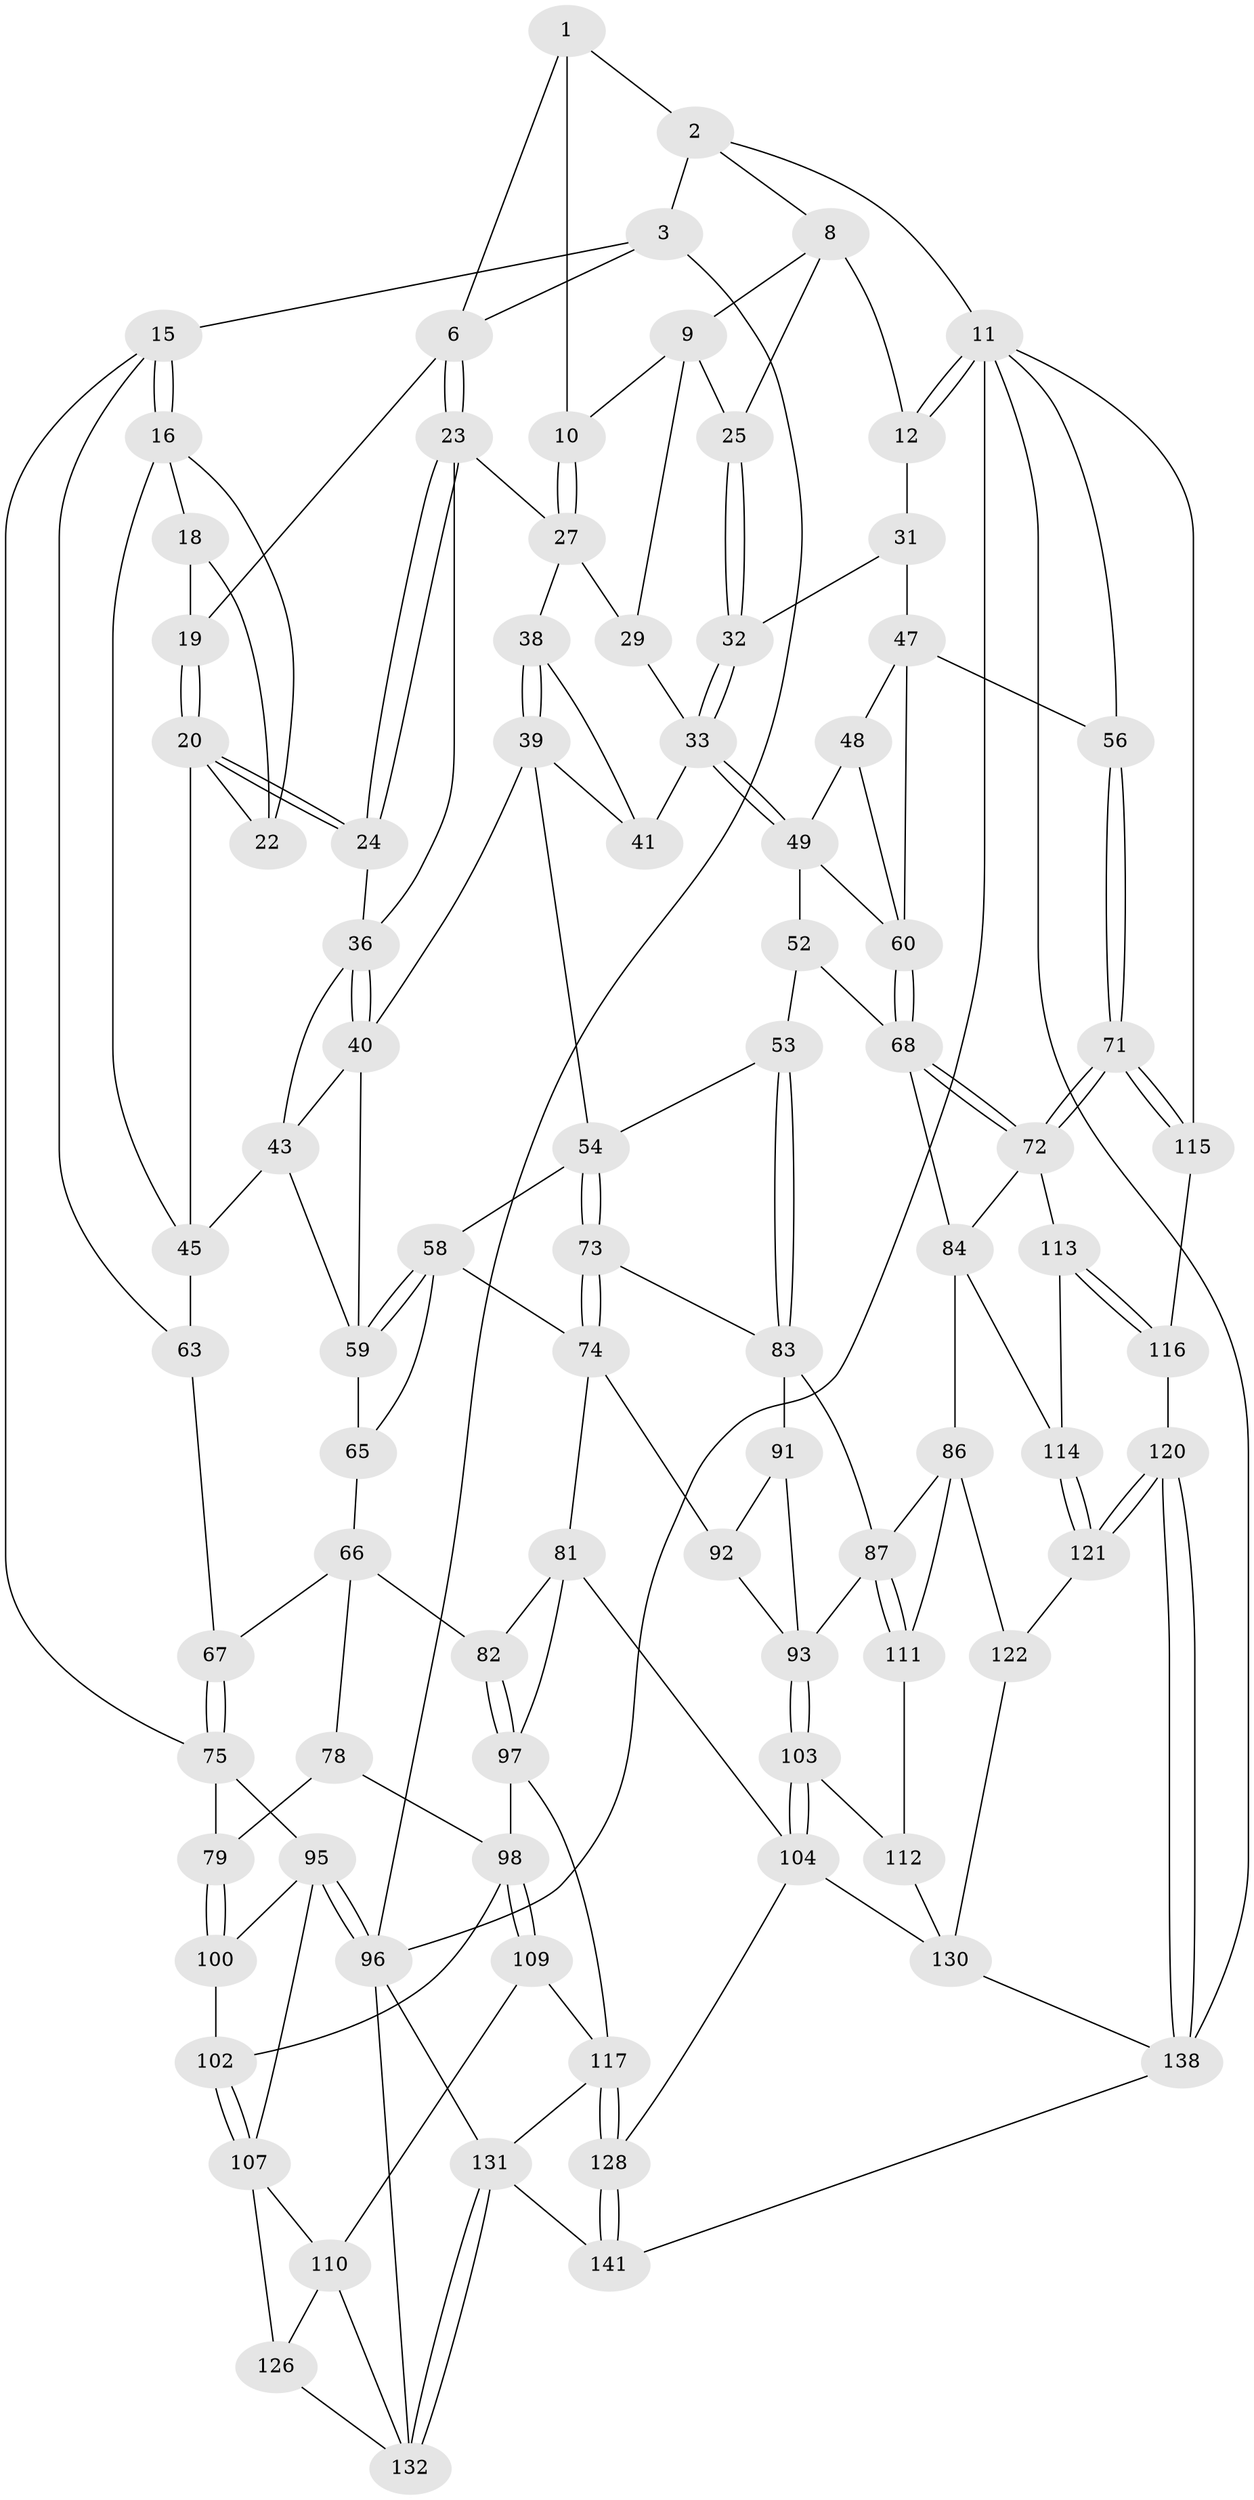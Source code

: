 // Generated by graph-tools (version 1.1) at 2025/24/03/03/25 07:24:38]
// undirected, 89 vertices, 195 edges
graph export_dot {
graph [start="1"]
  node [color=gray90,style=filled];
  1 [pos="+0.4196226293925528+0",super="+5"];
  2 [pos="+0.781826004535175+0"];
  3 [pos="+0+0",super="+4"];
  6 [pos="+0.31910217421791065+0.12011010454633327",super="+7"];
  8 [pos="+0.7809690373325155+0",super="+14"];
  9 [pos="+0.5658387475706418+0.09668007863621761",super="+26"];
  10 [pos="+0.4842215286403057+0.10302101373639015"];
  11 [pos="+1+0.23980045284389206",super="+134"];
  12 [pos="+1+0.23794802958337244",super="+13"];
  15 [pos="+0+0",super="+64"];
  16 [pos="+0+0",super="+17"];
  18 [pos="+0.16213465156746348+0.08131461223397612"];
  19 [pos="+0.2080619593629324+0.08320309730367823"];
  20 [pos="+0.21424999657329205+0.2557717981955905",super="+21"];
  22 [pos="+0.12448304841948205+0.23105412929751906"];
  23 [pos="+0.3248124360931427+0.14388164475595297",super="+28"];
  24 [pos="+0.24707615008145764+0.2459388567487601"];
  25 [pos="+0.8107037721413592+0.04228692897901781"];
  27 [pos="+0.45100448540078486+0.2089962412810567",super="+30"];
  29 [pos="+0.6114665851716112+0.18870509966153076"];
  31 [pos="+0.9333593093828957+0.2371716921341518",super="+35"];
  32 [pos="+0.7978142230796792+0.21860177075702378"];
  33 [pos="+0.7719079274632704+0.2684663473882007",super="+34"];
  36 [pos="+0.42083947504335767+0.23635976819387425",super="+37"];
  38 [pos="+0.5078638239996547+0.2581895957845858"];
  39 [pos="+0.5223165260930848+0.3363854823832154",super="+50"];
  40 [pos="+0.3908495541678483+0.3290389727892729",super="+42"];
  41 [pos="+0.6352461681306343+0.28375371243713154"];
  43 [pos="+0.3297022731287343+0.30507188475710784",super="+44"];
  45 [pos="+0.15032253081103553+0.3281312994059445",super="+46"];
  47 [pos="+0.9364702698786901+0.33102127381443475",super="+57"];
  48 [pos="+0.8565200383484615+0.33782722452326625"];
  49 [pos="+0.7766278528346876+0.2875927952053755",super="+51"];
  52 [pos="+0.7042919001271345+0.48693279655230043"];
  53 [pos="+0.6540437479506679+0.49279112173184475"];
  54 [pos="+0.5746565583275238+0.43401094588950445",super="+55"];
  56 [pos="+1+0.597672930265779"];
  58 [pos="+0.40140212329798497+0.44759056142852266",super="+70"];
  59 [pos="+0.3752416881266053+0.4169200948877917",super="+62"];
  60 [pos="+0.9107686122733424+0.44440036520566983",super="+61"];
  63 [pos="+0+0.4175528547571167"];
  65 [pos="+0.19859759394888934+0.521257175527936"];
  66 [pos="+0.18592104076662067+0.5332302501831703",super="+77"];
  67 [pos="+0.10945828305152903+0.5508189030181664"];
  68 [pos="+0.7909244282744934+0.547335171278365",super="+69"];
  71 [pos="+1+0.6091239164816092"];
  72 [pos="+0.9283050482417525+0.6339547849356033",super="+90"];
  73 [pos="+0.45867325773169326+0.5866835979180969"];
  74 [pos="+0.3860609500507379+0.6124871141193473",super="+80"];
  75 [pos="+0.08513462162134336+0.595511281263991",super="+76"];
  78 [pos="+0.18209240329265172+0.6753585422929838"];
  79 [pos="+0.12844641941056795+0.683141576719003"];
  81 [pos="+0.3603752286580679+0.6505472455546789",super="+105"];
  82 [pos="+0.3174738933520575+0.6799125202080137"];
  83 [pos="+0.6122182153014463+0.5694883624146322",super="+89"];
  84 [pos="+0.7442450425585855+0.6155099018254663",super="+85"];
  86 [pos="+0.6775968996343413+0.7349007767618388",super="+123"];
  87 [pos="+0.6721972699137824+0.7341320721324638",super="+88"];
  91 [pos="+0.5815549091847451+0.6284910316424157"];
  92 [pos="+0.4057558733961885+0.6390276998077935"];
  93 [pos="+0.4879669173794895+0.731940185400882",super="+94"];
  95 [pos="+0+0.7558184380802782",super="+101"];
  96 [pos="+0+1",super="+137"];
  97 [pos="+0.28785413830310125+0.7509060664157059",super="+106"];
  98 [pos="+0.21324888787759944+0.7729293800873407",super="+99"];
  100 [pos="+0.10591125918282765+0.708650612267632"];
  102 [pos="+0.13388789107434895+0.753020905049155"];
  103 [pos="+0.5009539975331471+0.7735257578658298"];
  104 [pos="+0.4557049380107979+0.8454073221641628",super="+127"];
  107 [pos="+0.13073435154274887+0.7988090778484331",super="+108"];
  109 [pos="+0.19718079403223965+0.8145469740144573"];
  110 [pos="+0.1404436771751828+0.8063371609981709",super="+125"];
  111 [pos="+0.6167697516134365+0.7736687196791071",super="+124"];
  112 [pos="+0.5932720169994236+0.7859997925471007",super="+129"];
  113 [pos="+0.8226949070746008+0.7387159450638835"];
  114 [pos="+0.7866592281156636+0.7473664207874625"];
  115 [pos="+1+0.6616278998813455",super="+135"];
  116 [pos="+0.8742066092246582+0.8359691230737729",super="+119"];
  117 [pos="+0.2959445471724423+0.9099079282980501",super="+118"];
  120 [pos="+0.8608799406962683+0.9376099064709258"];
  121 [pos="+0.7630623821818361+0.8657983385806957"];
  122 [pos="+0.7191213684602548+0.8640097872797997"];
  126 [pos="+0.05153571545881603+0.8418276958703547"];
  128 [pos="+0.34829193725356394+0.9490237682215413"];
  130 [pos="+0.5979846303928205+0.9670514847854487",super="+133"];
  131 [pos="+0.18298555588730311+0.9249452091812888",super="+140"];
  132 [pos="+0.15921627569838215+0.9126258267655246",super="+136"];
  138 [pos="+0.7534840109050652+1",super="+139"];
  141 [pos="+0.3998914662256534+1"];
  1 -- 2;
  1 -- 10;
  1 -- 6;
  2 -- 3;
  2 -- 8;
  2 -- 11;
  3 -- 15;
  3 -- 96;
  3 -- 6;
  6 -- 23;
  6 -- 23;
  6 -- 19;
  8 -- 9;
  8 -- 25;
  8 -- 12;
  9 -- 10;
  9 -- 29;
  9 -- 25;
  10 -- 27;
  10 -- 27;
  11 -- 12;
  11 -- 12;
  11 -- 56;
  11 -- 96;
  11 -- 115;
  11 -- 138;
  12 -- 31 [weight=2];
  15 -- 16;
  15 -- 16;
  15 -- 75;
  15 -- 63;
  16 -- 45;
  16 -- 18;
  16 -- 22;
  18 -- 19;
  18 -- 22;
  19 -- 20;
  19 -- 20;
  20 -- 24;
  20 -- 24;
  20 -- 45;
  20 -- 22;
  23 -- 24;
  23 -- 24;
  23 -- 27;
  23 -- 36;
  24 -- 36;
  25 -- 32;
  25 -- 32;
  27 -- 29;
  27 -- 38;
  29 -- 33;
  31 -- 32;
  31 -- 47;
  32 -- 33;
  32 -- 33;
  33 -- 49;
  33 -- 49;
  33 -- 41;
  36 -- 40;
  36 -- 40;
  36 -- 43;
  38 -- 39;
  38 -- 39;
  38 -- 41;
  39 -- 40;
  39 -- 41;
  39 -- 54;
  40 -- 43;
  40 -- 59;
  43 -- 59;
  43 -- 45;
  45 -- 63;
  47 -- 48;
  47 -- 56;
  47 -- 60;
  48 -- 49;
  48 -- 60;
  49 -- 52;
  49 -- 60;
  52 -- 53;
  52 -- 68;
  53 -- 54;
  53 -- 83;
  53 -- 83;
  54 -- 73;
  54 -- 73;
  54 -- 58;
  56 -- 71;
  56 -- 71;
  58 -- 59;
  58 -- 59;
  58 -- 65;
  58 -- 74;
  59 -- 65;
  60 -- 68;
  60 -- 68;
  63 -- 67;
  65 -- 66;
  66 -- 67;
  66 -- 82;
  66 -- 78;
  67 -- 75;
  67 -- 75;
  68 -- 72;
  68 -- 72;
  68 -- 84;
  71 -- 72;
  71 -- 72;
  71 -- 115;
  71 -- 115;
  72 -- 113;
  72 -- 84;
  73 -- 74;
  73 -- 74;
  73 -- 83;
  74 -- 81;
  74 -- 92;
  75 -- 79;
  75 -- 95;
  78 -- 79;
  78 -- 98;
  79 -- 100;
  79 -- 100;
  81 -- 82;
  81 -- 104;
  81 -- 97;
  82 -- 97;
  82 -- 97;
  83 -- 91;
  83 -- 87;
  84 -- 114;
  84 -- 86;
  86 -- 87;
  86 -- 122;
  86 -- 111;
  87 -- 111;
  87 -- 111;
  87 -- 93;
  91 -- 92;
  91 -- 93;
  92 -- 93;
  93 -- 103;
  93 -- 103;
  95 -- 96;
  95 -- 96;
  95 -- 107;
  95 -- 100;
  96 -- 132;
  96 -- 131;
  97 -- 98;
  97 -- 117;
  98 -- 109;
  98 -- 109;
  98 -- 102;
  100 -- 102;
  102 -- 107;
  102 -- 107;
  103 -- 104;
  103 -- 104;
  103 -- 112;
  104 -- 130;
  104 -- 128;
  107 -- 110;
  107 -- 126;
  109 -- 110;
  109 -- 117;
  110 -- 126;
  110 -- 132;
  111 -- 112 [weight=2];
  112 -- 130;
  113 -- 114;
  113 -- 116;
  113 -- 116;
  114 -- 121;
  114 -- 121;
  115 -- 116 [weight=2];
  116 -- 120;
  117 -- 128;
  117 -- 128;
  117 -- 131;
  120 -- 121;
  120 -- 121;
  120 -- 138;
  120 -- 138;
  121 -- 122;
  122 -- 130;
  126 -- 132;
  128 -- 141;
  128 -- 141;
  130 -- 138;
  131 -- 132;
  131 -- 132;
  131 -- 141;
  138 -- 141;
}
